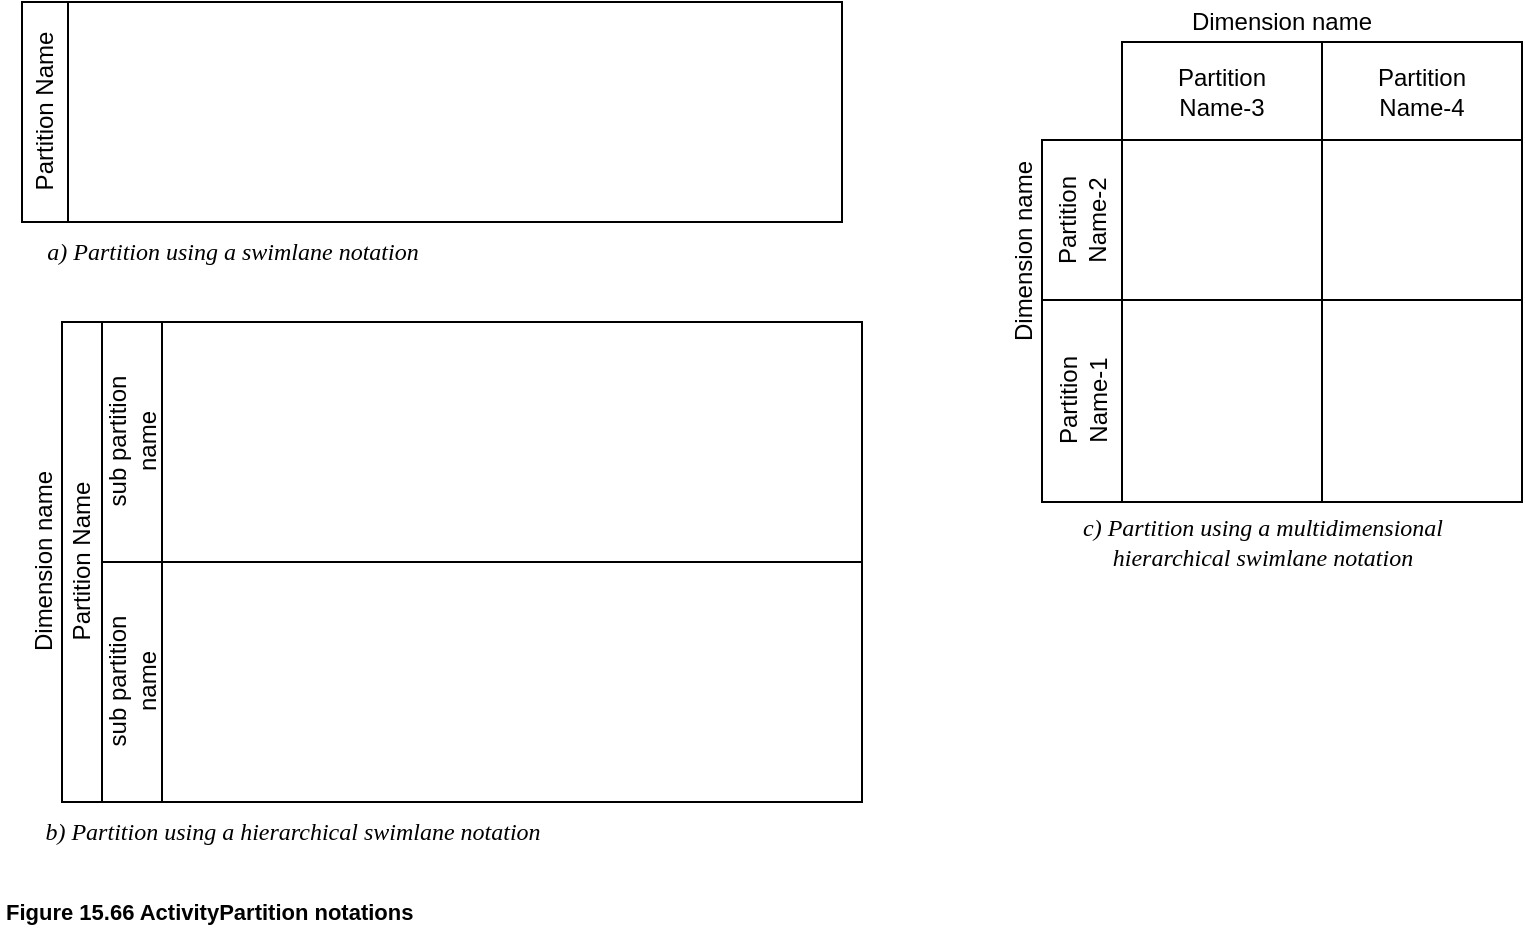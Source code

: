 <mxfile version="21.6.8" type="device" pages="8">
  <diagram name="15.66" id="tRK5qbNT6Z9Z9Skx209G">
    <mxGraphModel dx="880" dy="545" grid="1" gridSize="10" guides="1" tooltips="1" connect="1" arrows="1" fold="1" page="1" pageScale="1" pageWidth="1169" pageHeight="827" math="0" shadow="0">
      <root>
        <mxCell id="0" />
        <mxCell id="1" parent="0" />
        <mxCell id="05Re9EG3piOdm5jtCWXc-1" value="Partition Name" style="swimlane;horizontal=0;whiteSpace=wrap;html=1;swimlaneFillColor=none;gradientColor=none;fillColor=none;fontStyle=0" vertex="1" parent="1">
          <mxGeometry x="10" width="410" height="110" as="geometry">
            <mxRectangle width="40" height="120" as="alternateBounds" />
          </mxGeometry>
        </mxCell>
        <mxCell id="05Re9EG3piOdm5jtCWXc-2" value="&lt;i&gt;a) Partition using a swimlane notation&lt;/i&gt;" style="text;html=1;align=center;verticalAlign=middle;resizable=0;points=[];autosize=1;strokeColor=none;fillColor=none;fontSize=12;fontFamily=Times New Roman;fontColor=default;" vertex="1" parent="1">
          <mxGeometry x="10" y="110" width="210" height="30" as="geometry" />
        </mxCell>
        <mxCell id="05Re9EG3piOdm5jtCWXc-3" value="Partition Name" style="swimlane;childLayout=stackLayout;resizeParent=1;resizeParentMax=0;horizontal=0;startSize=20;horizontalStack=0;html=1;fontStyle=0" vertex="1" parent="1">
          <mxGeometry x="30" y="160" width="400" height="240" as="geometry" />
        </mxCell>
        <mxCell id="05Re9EG3piOdm5jtCWXc-5" value="sub partition&lt;br&gt;name" style="swimlane;startSize=30;horizontal=0;html=1;fontStyle=0" vertex="1" parent="05Re9EG3piOdm5jtCWXc-3">
          <mxGeometry x="20" width="380" height="120" as="geometry" />
        </mxCell>
        <mxCell id="05Re9EG3piOdm5jtCWXc-4" value="sub partition&lt;br&gt;name" style="swimlane;startSize=30;horizontal=0;html=1;fontStyle=0" vertex="1" parent="05Re9EG3piOdm5jtCWXc-3">
          <mxGeometry x="20" y="120" width="380" height="120" as="geometry" />
        </mxCell>
        <mxCell id="05Re9EG3piOdm5jtCWXc-7" value="Dimension name" style="text;html=1;align=center;verticalAlign=bottom;resizable=0;points=[];autosize=1;strokeColor=none;fillColor=none;fontSize=12;rotation=270;" vertex="1" parent="1">
          <mxGeometry x="-40" y="265" width="110" height="30" as="geometry" />
        </mxCell>
        <mxCell id="05Re9EG3piOdm5jtCWXc-8" value="&lt;i&gt;b) Partition using a hierarchical swimlane notation&lt;/i&gt;" style="text;html=1;align=center;verticalAlign=middle;resizable=0;points=[];autosize=1;strokeColor=none;fillColor=none;fontSize=12;fontFamily=Times New Roman;fontColor=default;" vertex="1" parent="1">
          <mxGeometry x="10" y="400" width="270" height="30" as="geometry" />
        </mxCell>
        <mxCell id="05Re9EG3piOdm5jtCWXc-61" value="Dimension name" style="shape=table;html=1;whiteSpace=wrap;startSize=20;container=1;collapsible=0;childLayout=tableLayout;fillColor=none;swimlaneFillColor=none;strokeColor=none;" vertex="1" parent="1">
          <mxGeometry x="520" width="240" height="250" as="geometry" />
        </mxCell>
        <mxCell id="05Re9EG3piOdm5jtCWXc-62" value="" style="shape=partialRectangle;html=1;whiteSpace=wrap;collapsible=0;dropTarget=0;pointerEvents=0;fillColor=none;top=0;left=0;bottom=0;right=0;points=[[0,0.5],[1,0.5]];portConstraint=eastwest;strokeColor=none;" vertex="1" parent="05Re9EG3piOdm5jtCWXc-61">
          <mxGeometry y="20" width="240" height="49" as="geometry" />
        </mxCell>
        <mxCell id="05Re9EG3piOdm5jtCWXc-63" value="" style="shape=partialRectangle;html=1;whiteSpace=wrap;connectable=0;fillColor=none;top=1;left=1;bottom=1;right=1;overflow=hidden;strokeColor=none;" vertex="1" parent="05Re9EG3piOdm5jtCWXc-62">
          <mxGeometry width="40" height="49" as="geometry">
            <mxRectangle width="40" height="49" as="alternateBounds" />
          </mxGeometry>
        </mxCell>
        <mxCell id="05Re9EG3piOdm5jtCWXc-64" value="Partition&lt;br&gt;Name-3" style="shape=partialRectangle;html=1;whiteSpace=wrap;connectable=0;fillColor=none;top=1;left=1;bottom=1;right=1;overflow=hidden;" vertex="1" parent="05Re9EG3piOdm5jtCWXc-62">
          <mxGeometry x="40" width="100" height="49" as="geometry">
            <mxRectangle width="100" height="49" as="alternateBounds" />
          </mxGeometry>
        </mxCell>
        <mxCell id="05Re9EG3piOdm5jtCWXc-65" value="Partition&lt;br&gt;Name-4" style="shape=partialRectangle;html=1;whiteSpace=wrap;connectable=0;fillColor=none;top=1;left=1;bottom=1;right=1;overflow=hidden;" vertex="1" parent="05Re9EG3piOdm5jtCWXc-62">
          <mxGeometry x="140" width="100" height="49" as="geometry">
            <mxRectangle width="100" height="49" as="alternateBounds" />
          </mxGeometry>
        </mxCell>
        <mxCell id="05Re9EG3piOdm5jtCWXc-66" value="" style="shape=partialRectangle;html=1;whiteSpace=wrap;collapsible=0;dropTarget=0;pointerEvents=0;fillColor=none;top=1;left=1;bottom=1;right=1;points=[[0,0.5],[1,0.5]];portConstraint=eastwest;" vertex="1" parent="05Re9EG3piOdm5jtCWXc-61">
          <mxGeometry y="69" width="240" height="80" as="geometry" />
        </mxCell>
        <mxCell id="05Re9EG3piOdm5jtCWXc-67" value="Partition&lt;br&gt;Name-2" style="shape=partialRectangle;html=1;whiteSpace=wrap;connectable=0;fillColor=none;top=1;left=1;bottom=1;right=1;overflow=hidden;horizontal=0;" vertex="1" parent="05Re9EG3piOdm5jtCWXc-66">
          <mxGeometry width="40" height="80" as="geometry">
            <mxRectangle width="40" height="80" as="alternateBounds" />
          </mxGeometry>
        </mxCell>
        <mxCell id="05Re9EG3piOdm5jtCWXc-68" value="" style="shape=partialRectangle;html=1;whiteSpace=wrap;connectable=0;fillColor=none;top=1;left=1;bottom=1;right=1;overflow=hidden;" vertex="1" parent="05Re9EG3piOdm5jtCWXc-66">
          <mxGeometry x="40" width="100" height="80" as="geometry">
            <mxRectangle width="100" height="80" as="alternateBounds" />
          </mxGeometry>
        </mxCell>
        <mxCell id="05Re9EG3piOdm5jtCWXc-69" value="" style="shape=partialRectangle;html=1;whiteSpace=wrap;connectable=0;fillColor=none;top=1;left=1;bottom=1;right=1;overflow=hidden;" vertex="1" parent="05Re9EG3piOdm5jtCWXc-66">
          <mxGeometry x="140" width="100" height="80" as="geometry">
            <mxRectangle width="100" height="80" as="alternateBounds" />
          </mxGeometry>
        </mxCell>
        <mxCell id="05Re9EG3piOdm5jtCWXc-70" value="" style="shape=partialRectangle;html=1;whiteSpace=wrap;collapsible=0;dropTarget=0;pointerEvents=0;fillColor=none;top=1;left=1;bottom=1;right=1;points=[[0,0.5],[1,0.5]];portConstraint=eastwest;" vertex="1" parent="05Re9EG3piOdm5jtCWXc-61">
          <mxGeometry y="149" width="240" height="101" as="geometry" />
        </mxCell>
        <mxCell id="05Re9EG3piOdm5jtCWXc-71" value="Partition&lt;br&gt;Name-1" style="shape=partialRectangle;html=1;whiteSpace=wrap;connectable=0;fillColor=none;top=1;left=1;bottom=1;right=1;overflow=hidden;horizontal=0;" vertex="1" parent="05Re9EG3piOdm5jtCWXc-70">
          <mxGeometry width="40" height="101" as="geometry">
            <mxRectangle width="40" height="101" as="alternateBounds" />
          </mxGeometry>
        </mxCell>
        <mxCell id="05Re9EG3piOdm5jtCWXc-72" value="" style="shape=partialRectangle;html=1;whiteSpace=wrap;connectable=0;fillColor=none;top=1;left=1;bottom=1;right=1;overflow=hidden;" vertex="1" parent="05Re9EG3piOdm5jtCWXc-70">
          <mxGeometry x="40" width="100" height="101" as="geometry">
            <mxRectangle width="100" height="101" as="alternateBounds" />
          </mxGeometry>
        </mxCell>
        <mxCell id="05Re9EG3piOdm5jtCWXc-73" value="" style="shape=partialRectangle;html=1;whiteSpace=wrap;connectable=0;fillColor=none;top=1;left=1;bottom=1;right=1;overflow=hidden;" vertex="1" parent="05Re9EG3piOdm5jtCWXc-70">
          <mxGeometry x="140" width="100" height="101" as="geometry">
            <mxRectangle width="100" height="101" as="alternateBounds" />
          </mxGeometry>
        </mxCell>
        <mxCell id="05Re9EG3piOdm5jtCWXc-75" value="Dimension name" style="text;html=1;align=center;verticalAlign=bottom;resizable=0;points=[];autosize=1;strokeColor=none;fillColor=none;fontSize=12;rotation=270;" vertex="1" parent="1">
          <mxGeometry x="450" y="110" width="110" height="30" as="geometry" />
        </mxCell>
        <mxCell id="05Re9EG3piOdm5jtCWXc-76" value="&lt;i&gt;c) Partition using a multidimensional&lt;br&gt;hierarchical swimlane notation&lt;br&gt;&lt;/i&gt;" style="text;html=1;align=center;verticalAlign=middle;resizable=0;points=[];autosize=1;strokeColor=none;fillColor=none;fontSize=12;fontFamily=Times New Roman;fontColor=default;" vertex="1" parent="1">
          <mxGeometry x="530" y="250" width="200" height="40" as="geometry" />
        </mxCell>
        <mxCell id="05Re9EG3piOdm5jtCWXc-77" value="&lt;b&gt;Figure 15.66 ActivityPartition notations&lt;/b&gt;" style="text;html=1;align=left;verticalAlign=middle;resizable=0;points=[];autosize=1;strokeColor=none;fillColor=none;fontSize=11;fontFamily=Helvetica;fontColor=default;" vertex="1" parent="1">
          <mxGeometry y="440" width="230" height="30" as="geometry" />
        </mxCell>
      </root>
    </mxGraphModel>
  </diagram>
  <diagram id="o89mb640t2fAp0hoKsYe" name="15.67">
    <mxGraphModel dx="880" dy="545" grid="1" gridSize="10" guides="1" tooltips="1" connect="1" arrows="1" fold="1" page="1" pageScale="1" pageWidth="1169" pageHeight="827" math="0" shadow="0">
      <root>
        <mxCell id="0" />
        <mxCell id="1" parent="0" />
        <mxCell id="pUl9LNR2vancLQ_LxKEZ-1" value="(Partition Name)&lt;br&gt;action" style="html=1;align=center;verticalAlign=middle;rounded=1;absoluteArcSize=1;arcSize=10;dashed=0;whiteSpace=wrap;" vertex="1" parent="1">
          <mxGeometry x="65" width="120" height="40" as="geometry" />
        </mxCell>
        <mxCell id="pUl9LNR2vancLQ_LxKEZ-2" value="(Name1, Name2)&lt;br&gt;action" style="html=1;align=center;verticalAlign=middle;rounded=1;absoluteArcSize=1;arcSize=10;dashed=0;whiteSpace=wrap;" vertex="1" parent="1">
          <mxGeometry x="65" y="50" width="120" height="40" as="geometry" />
        </mxCell>
        <mxCell id="pUl9LNR2vancLQ_LxKEZ-3" value="(Name::Subname)&lt;br&gt;action" style="html=1;align=center;verticalAlign=middle;rounded=1;absoluteArcSize=1;arcSize=10;dashed=0;whiteSpace=wrap;" vertex="1" parent="1">
          <mxGeometry x="65" y="100" width="120" height="40" as="geometry" />
        </mxCell>
        <mxCell id="pUl9LNR2vancLQ_LxKEZ-4" value="&lt;i&gt;a) Partition notated on a specific activity node&lt;/i&gt;" style="text;html=1;align=center;verticalAlign=middle;resizable=0;points=[];autosize=1;strokeColor=none;fillColor=none;fontSize=12;fontFamily=Times New Roman;fontColor=default;" vertex="1" parent="1">
          <mxGeometry y="150" width="250" height="30" as="geometry" />
        </mxCell>
        <mxCell id="pUl9LNR2vancLQ_LxKEZ-5" value="&lt;span style=&quot;font-weight: normal;&quot;&gt;Partition Name&lt;/span&gt;" style="swimlane;whiteSpace=wrap;html=1;" vertex="1" parent="1">
          <mxGeometry x="280" y="30" width="100" height="80" as="geometry" />
        </mxCell>
        <mxCell id="pUl9LNR2vancLQ_LxKEZ-6" value="«external»" style="text;html=1;align=center;verticalAlign=middle;resizable=0;points=[];autosize=1;strokeColor=none;fillColor=none;" vertex="1" parent="1">
          <mxGeometry x="290" width="80" height="30" as="geometry" />
        </mxCell>
        <mxCell id="pUl9LNR2vancLQ_LxKEZ-7" value="«external»&lt;br&gt;(Partition Name)&lt;br&gt;action" style="html=1;align=center;verticalAlign=middle;rounded=1;absoluteArcSize=1;arcSize=10;dashed=0;whiteSpace=wrap;" vertex="1" parent="1">
          <mxGeometry x="400" y="40" width="120" height="60" as="geometry" />
        </mxCell>
        <mxCell id="pUl9LNR2vancLQ_LxKEZ-8" value="&lt;i&gt;b) Partition notated to occur outside&lt;br&gt;the primary concern of the model&lt;br&gt;&lt;/i&gt;" style="text;html=1;align=center;verticalAlign=middle;resizable=0;points=[];autosize=1;strokeColor=none;fillColor=none;fontSize=12;fontFamily=Times New Roman;fontColor=default;" vertex="1" parent="1">
          <mxGeometry x="305" y="145" width="200" height="40" as="geometry" />
        </mxCell>
        <mxCell id="pUl9LNR2vancLQ_LxKEZ-9" value="&lt;b&gt;Figure 15.67 ActivityPartition notations&lt;/b&gt;" style="text;html=1;align=left;verticalAlign=middle;resizable=0;points=[];autosize=1;strokeColor=none;fillColor=none;fontSize=11;fontFamily=Helvetica;fontColor=default;" vertex="1" parent="1">
          <mxGeometry y="200" width="230" height="30" as="geometry" />
        </mxCell>
      </root>
    </mxGraphModel>
  </diagram>
  <diagram id="13FYtN_mG-5HBuyCLn6k" name="15.68">
    <mxGraphModel dx="880" dy="545" grid="1" gridSize="10" guides="1" tooltips="1" connect="1" arrows="1" fold="1" page="1" pageScale="1" pageWidth="1169" pageHeight="827" math="0" shadow="0">
      <root>
        <mxCell id="0" />
        <mxCell id="1" parent="0" />
        <mxCell id="7Wqsmk1NcSkkMQqqh_LX-1" value="" style="html=1;align=center;verticalAlign=top;rounded=1;absoluteArcSize=1;arcSize=20;dashed=1;whiteSpace=wrap;fillColor=none;" vertex="1" parent="1">
          <mxGeometry width="140" height="60" as="geometry" />
        </mxCell>
        <mxCell id="7Wqsmk1NcSkkMQqqh_LX-3" value="" style="shape=mxgraph.lean_mapping.electronic_info_flow_edge;html=1;rounded=0;arcSize=20;fillOpacity=100;strokeOpacity=100;" edge="1" parent="1">
          <mxGeometry width="160" relative="1" as="geometry">
            <mxPoint x="120" y="29.5" as="sourcePoint" />
            <mxPoint x="280" y="29.5" as="targetPoint" />
          </mxGeometry>
        </mxCell>
        <mxCell id="7Wqsmk1NcSkkMQqqh_LX-4" value="&lt;b&gt;Figure 15.68 InterruptableActivityRegion&lt;/b&gt;" style="text;html=1;align=left;verticalAlign=middle;resizable=0;points=[];autosize=1;strokeColor=none;fillColor=none;fontSize=11;fontFamily=Helvetica;fontColor=default;" vertex="1" parent="1">
          <mxGeometry y="60" width="240" height="30" as="geometry" />
        </mxCell>
      </root>
    </mxGraphModel>
  </diagram>
  <diagram name="15.69" id="8dUJNguWcuzMqJ6tJfRd">
    <mxGraphModel dx="880" dy="545" grid="1" gridSize="10" guides="1" tooltips="1" connect="1" arrows="1" fold="1" page="1" pageScale="1" pageWidth="1169" pageHeight="827" math="0" shadow="0">
      <root>
        <mxCell id="DUa3dobXWvYO5lzepfsK-0" />
        <mxCell id="DUa3dobXWvYO5lzepfsK-1" parent="DUa3dobXWvYO5lzepfsK-0" />
        <mxCell id="DUa3dobXWvYO5lzepfsK-2" value="" style="html=1;align=center;verticalAlign=top;rounded=1;absoluteArcSize=1;arcSize=20;dashed=1;whiteSpace=wrap;fillColor=none;" vertex="1" parent="DUa3dobXWvYO5lzepfsK-1">
          <mxGeometry width="140" height="60" as="geometry" />
        </mxCell>
        <mxCell id="DUa3dobXWvYO5lzepfsK-4" value="&lt;b&gt;Figure 15.69 InterruptableActivityRegion alternative notation&lt;/b&gt;" style="text;html=1;align=left;verticalAlign=middle;resizable=0;points=[];autosize=1;strokeColor=none;fillColor=none;fontSize=11;fontFamily=Helvetica;fontColor=default;" vertex="1" parent="DUa3dobXWvYO5lzepfsK-1">
          <mxGeometry y="60" width="340" height="30" as="geometry" />
        </mxCell>
        <mxCell id="H0N9ZkCqkLQI2fy3Lb4v-0" value="" style="endArrow=open;html=1;rounded=0;align=center;verticalAlign=top;endFill=0;labelBackgroundColor=none;endSize=12;" edge="1" parent="DUa3dobXWvYO5lzepfsK-1">
          <mxGeometry relative="1" as="geometry">
            <mxPoint x="125" y="30" as="sourcePoint" />
            <mxPoint x="280" y="30" as="targetPoint" />
          </mxGeometry>
        </mxCell>
        <mxCell id="H0N9ZkCqkLQI2fy3Lb4v-1" value="" style="shape=mxgraph.lean_mapping.electronic_info_flow_edge;html=1;rounded=0;" edge="1" parent="DUa3dobXWvYO5lzepfsK-1">
          <mxGeometry relative="1" as="geometry">
            <mxPoint x="185" y="17" as="sourcePoint" />
            <mxPoint x="225" y="37" as="targetPoint" />
          </mxGeometry>
        </mxCell>
      </root>
    </mxGraphModel>
  </diagram>
  <diagram id="AUU7fr7Eae8G9ZBbUKA8" name="15.70">
    <mxGraphModel dx="880" dy="545" grid="1" gridSize="10" guides="1" tooltips="1" connect="1" arrows="1" fold="1" page="1" pageScale="1" pageWidth="1169" pageHeight="827" math="0" shadow="0">
      <root>
        <mxCell id="0" />
        <mxCell id="1" parent="0" />
        <mxCell id="hUd4Ygy3gJ5FfVY44Bzg-1" style="edgeStyle=orthogonalEdgeStyle;shape=connector;rounded=0;orthogonalLoop=1;jettySize=auto;html=1;entryX=0;entryY=0.5;entryDx=0;entryDy=0;labelBackgroundColor=default;strokeColor=default;fontFamily=Helvetica;fontSize=11;fontColor=default;endArrow=openThin;endFill=0;endSize=12;" edge="1" parent="1" source="hUd4Ygy3gJ5FfVY44Bzg-2" target="hUd4Ygy3gJ5FfVY44Bzg-27">
          <mxGeometry relative="1" as="geometry" />
        </mxCell>
        <mxCell id="hUd4Ygy3gJ5FfVY44Bzg-2" value="Receive&lt;br&gt;Order" style="html=1;align=center;verticalAlign=top;rounded=1;absoluteArcSize=1;arcSize=10;dashed=0;whiteSpace=wrap;" vertex="1" parent="1">
          <mxGeometry x="98" y="70" width="70" height="40" as="geometry" />
        </mxCell>
        <mxCell id="hUd4Ygy3gJ5FfVY44Bzg-3" style="rounded=0;orthogonalLoop=1;jettySize=auto;html=1;entryX=0;entryY=0.5;entryDx=0;entryDy=0;endSize=12;endArrow=openThin;endFill=0;" edge="1" parent="1" source="hUd4Ygy3gJ5FfVY44Bzg-4" target="hUd4Ygy3gJ5FfVY44Bzg-2">
          <mxGeometry relative="1" as="geometry" />
        </mxCell>
        <mxCell id="hUd4Ygy3gJ5FfVY44Bzg-4" value="" style="ellipse;fillColor=strokeColor;html=1;" vertex="1" parent="1">
          <mxGeometry x="56" y="82" width="15" height="15" as="geometry" />
        </mxCell>
        <mxCell id="hUd4Ygy3gJ5FfVY44Bzg-5" value="Fill&lt;br&gt;Order" style="html=1;align=center;verticalAlign=top;rounded=1;absoluteArcSize=1;arcSize=10;dashed=0;whiteSpace=wrap;" vertex="1" parent="1">
          <mxGeometry x="278" y="70" width="50" height="40" as="geometry" />
        </mxCell>
        <mxCell id="hUd4Ygy3gJ5FfVY44Bzg-6" style="edgeStyle=orthogonalEdgeStyle;shape=connector;rounded=0;orthogonalLoop=1;jettySize=auto;html=1;exitX=1;exitY=0.25;exitDx=0;exitDy=0;entryX=0.5;entryY=0.375;entryDx=0;entryDy=0;entryPerimeter=0;labelBackgroundColor=default;strokeColor=default;fontFamily=Helvetica;fontSize=11;fontColor=default;endArrow=openThin;endFill=0;endSize=12;" edge="1" parent="1" source="hUd4Ygy3gJ5FfVY44Bzg-7" target="hUd4Ygy3gJ5FfVY44Bzg-22">
          <mxGeometry relative="1" as="geometry" />
        </mxCell>
        <mxCell id="hUd4Ygy3gJ5FfVY44Bzg-7" value="Ship&lt;br&gt;Order" style="html=1;align=center;verticalAlign=top;rounded=1;absoluteArcSize=1;arcSize=10;dashed=0;whiteSpace=wrap;" vertex="1" parent="1">
          <mxGeometry x="457" y="70" width="50" height="40" as="geometry" />
        </mxCell>
        <mxCell id="hUd4Ygy3gJ5FfVY44Bzg-8" style="shape=connector;rounded=0;orthogonalLoop=1;jettySize=auto;html=1;entryX=0.5;entryY=0;entryDx=0;entryDy=0;labelBackgroundColor=default;strokeColor=default;fontFamily=Helvetica;fontSize=11;fontColor=default;endArrow=openThin;endFill=0;endSize=12;exitX=0.25;exitY=1;exitDx=0;exitDy=0;" edge="1" parent="1" source="hUd4Ygy3gJ5FfVY44Bzg-9" target="hUd4Ygy3gJ5FfVY44Bzg-16">
          <mxGeometry relative="1" as="geometry" />
        </mxCell>
        <mxCell id="hUd4Ygy3gJ5FfVY44Bzg-9" value="Close&lt;br&gt;Order" style="html=1;align=center;verticalAlign=top;rounded=1;absoluteArcSize=1;arcSize=10;dashed=0;whiteSpace=wrap;" vertex="1" parent="1">
          <mxGeometry x="678" y="70" width="50" height="40" as="geometry" />
        </mxCell>
        <mxCell id="hUd4Ygy3gJ5FfVY44Bzg-10" style="shape=connector;rounded=0;orthogonalLoop=1;jettySize=auto;html=1;entryX=0;entryY=0.5;entryDx=0;entryDy=0;labelBackgroundColor=default;strokeColor=default;fontFamily=Helvetica;fontSize=11;fontColor=default;endArrow=openThin;endFill=0;endSize=12;exitX=0.5;exitY=1;exitDx=0;exitDy=0;" edge="1" parent="1" source="hUd4Ygy3gJ5FfVY44Bzg-11" target="hUd4Ygy3gJ5FfVY44Bzg-31">
          <mxGeometry relative="1" as="geometry" />
        </mxCell>
        <mxCell id="hUd4Ygy3gJ5FfVY44Bzg-11" value="Send&lt;br&gt;Invoice" style="html=1;align=center;verticalAlign=top;rounded=1;absoluteArcSize=1;arcSize=10;dashed=0;whiteSpace=wrap;" vertex="1" parent="1">
          <mxGeometry x="148" y="190" width="60" height="40" as="geometry" />
        </mxCell>
        <mxCell id="hUd4Ygy3gJ5FfVY44Bzg-12" style="shape=connector;rounded=0;orthogonalLoop=1;jettySize=auto;html=1;entryX=0.5;entryY=1;entryDx=0;entryDy=0;labelBackgroundColor=default;strokeColor=default;fontFamily=Helvetica;fontSize=11;fontColor=default;endArrow=openThin;endFill=0;endSize=12;exitX=1;exitY=0.5;exitDx=0;exitDy=0;" edge="1" parent="1" source="hUd4Ygy3gJ5FfVY44Bzg-13" target="hUd4Ygy3gJ5FfVY44Bzg-15">
          <mxGeometry relative="1" as="geometry" />
        </mxCell>
        <mxCell id="hUd4Ygy3gJ5FfVY44Bzg-13" value="Make&lt;br&gt;Payment" style="html=1;align=center;verticalAlign=top;rounded=1;absoluteArcSize=1;arcSize=10;dashed=0;whiteSpace=wrap;" vertex="1" parent="1">
          <mxGeometry x="318" y="270" width="70" height="40" as="geometry" />
        </mxCell>
        <mxCell id="hUd4Ygy3gJ5FfVY44Bzg-14" style="edgeStyle=orthogonalEdgeStyle;shape=connector;rounded=0;orthogonalLoop=1;jettySize=auto;html=1;entryX=0;entryY=0.763;entryDx=0;entryDy=0;entryPerimeter=0;labelBackgroundColor=default;strokeColor=default;fontFamily=Helvetica;fontSize=11;fontColor=default;endArrow=openThin;endFill=0;endSize=12;" edge="1" parent="1">
          <mxGeometry relative="1" as="geometry">
            <Array as="points">
              <mxPoint x="548" y="209" />
              <mxPoint x="548" y="110" />
            </Array>
            <mxPoint x="508" y="209" as="sourcePoint" />
            <mxPoint x="568" y="110.04" as="targetPoint" />
          </mxGeometry>
        </mxCell>
        <mxCell id="hUd4Ygy3gJ5FfVY44Bzg-15" value="Accept&lt;br&gt;Payment" style="html=1;align=center;verticalAlign=top;rounded=1;absoluteArcSize=1;arcSize=10;dashed=0;whiteSpace=wrap;" vertex="1" parent="1">
          <mxGeometry x="438" y="190" width="70" height="40" as="geometry" />
        </mxCell>
        <mxCell id="hUd4Ygy3gJ5FfVY44Bzg-16" value="" style="ellipse;html=1;shape=endState;fillColor=strokeColor;fontFamily=Helvetica;fontSize=11;fontColor=default;" vertex="1" parent="1">
          <mxGeometry x="712" y="123" width="20" height="20" as="geometry" />
        </mxCell>
        <mxCell id="hUd4Ygy3gJ5FfVY44Bzg-17" style="edgeStyle=orthogonalEdgeStyle;shape=connector;rounded=0;orthogonalLoop=1;jettySize=auto;html=1;labelBackgroundColor=default;strokeColor=default;fontFamily=Helvetica;fontSize=11;fontColor=default;endArrow=openThin;endFill=0;endSize=12;exitX=1;exitY=0.5;exitDx=0;exitDy=0;" edge="1" parent="1" source="hUd4Ygy3gJ5FfVY44Bzg-5" target="hUd4Ygy3gJ5FfVY44Bzg-20">
          <mxGeometry relative="1" as="geometry" />
        </mxCell>
        <mxCell id="hUd4Ygy3gJ5FfVY44Bzg-18" style="edgeStyle=orthogonalEdgeStyle;shape=connector;rounded=0;orthogonalLoop=1;jettySize=auto;html=1;entryX=0;entryY=0.25;entryDx=0;entryDy=0;labelBackgroundColor=default;strokeColor=default;fontFamily=Helvetica;fontSize=11;fontColor=default;endArrow=openThin;endFill=0;endSize=12;" edge="1" parent="1" target="hUd4Ygy3gJ5FfVY44Bzg-7">
          <mxGeometry relative="1" as="geometry">
            <mxPoint x="403" y="80" as="sourcePoint" />
            <mxPoint x="478" y="80" as="targetPoint" />
          </mxGeometry>
        </mxCell>
        <mxCell id="hUd4Ygy3gJ5FfVY44Bzg-19" style="edgeStyle=orthogonalEdgeStyle;shape=connector;rounded=0;orthogonalLoop=1;jettySize=auto;html=1;entryX=0;entryY=0.5;entryDx=0;entryDy=0;labelBackgroundColor=default;strokeColor=default;fontFamily=Helvetica;fontSize=11;fontColor=default;endArrow=openThin;endFill=0;endSize=12;" edge="1" parent="1" source="hUd4Ygy3gJ5FfVY44Bzg-20" target="hUd4Ygy3gJ5FfVY44Bzg-11">
          <mxGeometry relative="1" as="geometry">
            <Array as="points">
              <mxPoint x="418" y="110" />
              <mxPoint x="418" y="160" />
              <mxPoint x="118" y="160" />
              <mxPoint x="118" y="210" />
            </Array>
          </mxGeometry>
        </mxCell>
        <mxCell id="hUd4Ygy3gJ5FfVY44Bzg-20" value="" style="html=1;points=[];perimeter=orthogonalPerimeter;fillColor=strokeColor;fontFamily=Helvetica;fontSize=11;fontColor=default;" vertex="1" parent="1">
          <mxGeometry x="398" y="65" width="5" height="50" as="geometry" />
        </mxCell>
        <mxCell id="hUd4Ygy3gJ5FfVY44Bzg-21" style="edgeStyle=orthogonalEdgeStyle;shape=connector;rounded=0;orthogonalLoop=1;jettySize=auto;html=1;entryX=0;entryY=0.5;entryDx=0;entryDy=0;labelBackgroundColor=default;strokeColor=default;fontFamily=Helvetica;fontSize=11;fontColor=default;endArrow=openThin;endFill=0;endSize=12;" edge="1" parent="1" source="hUd4Ygy3gJ5FfVY44Bzg-22" target="hUd4Ygy3gJ5FfVY44Bzg-29">
          <mxGeometry relative="1" as="geometry" />
        </mxCell>
        <mxCell id="hUd4Ygy3gJ5FfVY44Bzg-22" value="" style="html=1;points=[];perimeter=orthogonalPerimeter;fillColor=strokeColor;fontFamily=Helvetica;fontSize=11;fontColor=default;" vertex="1" parent="1">
          <mxGeometry x="568" y="50" width="5" height="80" as="geometry" />
        </mxCell>
        <mxCell id="hUd4Ygy3gJ5FfVY44Bzg-23" style="edgeStyle=orthogonalEdgeStyle;shape=connector;rounded=0;orthogonalLoop=1;jettySize=auto;html=1;entryX=0;entryY=0.5;entryDx=0;entryDy=0;labelBackgroundColor=default;strokeColor=default;fontFamily=Helvetica;fontSize=11;fontColor=default;endArrow=openThin;endFill=0;endSize=12;" edge="1" parent="1" source="hUd4Ygy3gJ5FfVY44Bzg-27" target="hUd4Ygy3gJ5FfVY44Bzg-5">
          <mxGeometry relative="1" as="geometry" />
        </mxCell>
        <mxCell id="hUd4Ygy3gJ5FfVY44Bzg-24" value="[order&lt;br&gt;&lt;div style=&quot;&quot;&gt;accepted]&lt;/div&gt;" style="edgeLabel;html=1;align=left;verticalAlign=middle;resizable=0;points=[];fontSize=11;fontFamily=Helvetica;fontColor=default;labelBackgroundColor=none;" vertex="1" connectable="0" parent="hUd4Ygy3gJ5FfVY44Bzg-23">
          <mxGeometry x="-0.333" y="-3" relative="1" as="geometry">
            <mxPoint x="-20" y="20" as="offset" />
          </mxGeometry>
        </mxCell>
        <mxCell id="hUd4Ygy3gJ5FfVY44Bzg-25" style="edgeStyle=orthogonalEdgeStyle;shape=connector;rounded=0;orthogonalLoop=1;jettySize=auto;html=1;entryX=0.5;entryY=0;entryDx=0;entryDy=0;labelBackgroundColor=default;strokeColor=default;fontFamily=Helvetica;fontSize=11;fontColor=default;endArrow=openThin;endFill=0;endSize=12;" edge="1" parent="1" source="hUd4Ygy3gJ5FfVY44Bzg-27" target="hUd4Ygy3gJ5FfVY44Bzg-29">
          <mxGeometry relative="1" as="geometry">
            <Array as="points">
              <mxPoint x="208" y="30" />
              <mxPoint x="628" y="30" />
            </Array>
          </mxGeometry>
        </mxCell>
        <mxCell id="hUd4Ygy3gJ5FfVY44Bzg-27" value="" style="rhombus;fontFamily=Helvetica;fontSize=11;fontColor=default;" vertex="1" parent="1">
          <mxGeometry x="198" y="75" width="20" height="30" as="geometry" />
        </mxCell>
        <mxCell id="hUd4Ygy3gJ5FfVY44Bzg-28" style="edgeStyle=orthogonalEdgeStyle;shape=connector;rounded=0;orthogonalLoop=1;jettySize=auto;html=1;exitX=1;exitY=0.5;exitDx=0;exitDy=0;labelBackgroundColor=default;strokeColor=default;fontFamily=Helvetica;fontSize=11;fontColor=default;endArrow=openThin;endFill=0;endSize=12;" edge="1" parent="1" source="hUd4Ygy3gJ5FfVY44Bzg-29" target="hUd4Ygy3gJ5FfVY44Bzg-9">
          <mxGeometry relative="1" as="geometry" />
        </mxCell>
        <mxCell id="hUd4Ygy3gJ5FfVY44Bzg-29" value="" style="rhombus;fontFamily=Helvetica;fontSize=11;fontColor=default;" vertex="1" parent="1">
          <mxGeometry x="618" y="75" width="20" height="30" as="geometry" />
        </mxCell>
        <mxCell id="hUd4Ygy3gJ5FfVY44Bzg-30" style="shape=connector;rounded=0;orthogonalLoop=1;jettySize=auto;html=1;entryX=0;entryY=0.5;entryDx=0;entryDy=0;labelBackgroundColor=default;strokeColor=default;fontFamily=Helvetica;fontSize=11;fontColor=default;endArrow=openThin;endFill=0;endSize=12;exitX=0.5;exitY=1;exitDx=0;exitDy=0;" edge="1" parent="1" source="hUd4Ygy3gJ5FfVY44Bzg-31" target="hUd4Ygy3gJ5FfVY44Bzg-13">
          <mxGeometry relative="1" as="geometry" />
        </mxCell>
        <mxCell id="hUd4Ygy3gJ5FfVY44Bzg-33" value="performingDept" style="swimlane;html=1;childLayout=stackLayout;resizeParent=1;resizeParentMax=0;horizontal=0;startSize=20;horizontalStack=0;whiteSpace=wrap;fontStyle=0" vertex="1" parent="1">
          <mxGeometry x="10" y="10" width="740" height="240" as="geometry">
            <mxRectangle x="-8" y="20" width="40" height="110" as="alternateBounds" />
          </mxGeometry>
        </mxCell>
        <mxCell id="hUd4Ygy3gJ5FfVY44Bzg-35" value="Acctg Department" style="swimlane;html=1;startSize=20;horizontal=0;fontStyle=0" vertex="1" parent="hUd4Ygy3gJ5FfVY44Bzg-33">
          <mxGeometry x="20" width="720" height="140" as="geometry">
            <mxRectangle x="20" width="778" height="30" as="alternateBounds" />
          </mxGeometry>
        </mxCell>
        <mxCell id="hUd4Ygy3gJ5FfVY44Bzg-34" value="Order Department" style="swimlane;html=1;startSize=20;horizontal=0;fontStyle=0" vertex="1" parent="hUd4Ygy3gJ5FfVY44Bzg-33">
          <mxGeometry x="20" y="140" width="720" height="100" as="geometry" />
        </mxCell>
        <mxCell id="hUd4Ygy3gJ5FfVY44Bzg-40" value="«external»" style="swimlane;html=1;childLayout=stackLayout;resizeParent=1;resizeParentMax=0;horizontal=0;startSize=20;horizontalStack=0;whiteSpace=wrap;fontStyle=0" vertex="1" parent="1">
          <mxGeometry x="10" y="250" width="740" height="80" as="geometry" />
        </mxCell>
        <mxCell id="hUd4Ygy3gJ5FfVY44Bzg-41" value="Customer" style="swimlane;html=1;startSize=20;horizontal=0;fontStyle=0" vertex="1" parent="hUd4Ygy3gJ5FfVY44Bzg-40">
          <mxGeometry x="20" width="720" height="80" as="geometry" />
        </mxCell>
        <mxCell id="hUd4Ygy3gJ5FfVY44Bzg-31" value="Invoice" style="whiteSpace=wrap;html=1;fontFamily=Helvetica;fontSize=11;fontColor=default;fillColor=default;" vertex="1" parent="1">
          <mxGeometry x="229" y="234" width="60" height="30" as="geometry" />
        </mxCell>
        <mxCell id="hUd4Ygy3gJ5FfVY44Bzg-44" value="&lt;b&gt;Figure 15.70 ActivityPartitions using swimlane notation&lt;/b&gt;" style="text;html=1;align=left;verticalAlign=middle;resizable=0;points=[];autosize=1;strokeColor=none;fillColor=none;fontSize=11;fontFamily=Helvetica;fontColor=default;" vertex="1" parent="1">
          <mxGeometry x="10" y="330" width="310" height="30" as="geometry" />
        </mxCell>
      </root>
    </mxGraphModel>
  </diagram>
  <diagram name="15.71" id="e_cNmfLGgHx5ITFm6Vg9">
    <mxGraphModel dx="880" dy="545" grid="1" gridSize="10" guides="1" tooltips="1" connect="1" arrows="1" fold="1" page="1" pageScale="1" pageWidth="1169" pageHeight="827" math="0" shadow="0">
      <root>
        <mxCell id="JImOsUwbTS6VwjbgirGN-0" />
        <mxCell id="JImOsUwbTS6VwjbgirGN-1" parent="JImOsUwbTS6VwjbgirGN-0" />
        <mxCell id="JImOsUwbTS6VwjbgirGN-2" style="edgeStyle=orthogonalEdgeStyle;shape=connector;rounded=0;orthogonalLoop=1;jettySize=auto;html=1;entryX=0;entryY=0.5;entryDx=0;entryDy=0;labelBackgroundColor=default;strokeColor=default;fontFamily=Helvetica;fontSize=11;fontColor=default;endArrow=openThin;endFill=0;endSize=12;" edge="1" parent="JImOsUwbTS6VwjbgirGN-1" source="JImOsUwbTS6VwjbgirGN-3" target="JImOsUwbTS6VwjbgirGN-27">
          <mxGeometry relative="1" as="geometry" />
        </mxCell>
        <mxCell id="JImOsUwbTS6VwjbgirGN-3" value="(Order&lt;br&gt;&amp;nbsp;Department)&lt;br&gt;Receive&lt;br&gt;Order" style="html=1;align=center;verticalAlign=top;rounded=1;absoluteArcSize=1;arcSize=10;dashed=0;whiteSpace=wrap;" vertex="1" parent="JImOsUwbTS6VwjbgirGN-1">
          <mxGeometry x="38" y="45" width="90" height="70" as="geometry" />
        </mxCell>
        <mxCell id="JImOsUwbTS6VwjbgirGN-4" style="rounded=0;orthogonalLoop=1;jettySize=auto;html=1;entryX=0;entryY=0.5;entryDx=0;entryDy=0;endSize=12;endArrow=openThin;endFill=0;" edge="1" parent="JImOsUwbTS6VwjbgirGN-1" source="JImOsUwbTS6VwjbgirGN-5" target="JImOsUwbTS6VwjbgirGN-3">
          <mxGeometry relative="1" as="geometry" />
        </mxCell>
        <mxCell id="JImOsUwbTS6VwjbgirGN-5" value="" style="ellipse;fillColor=strokeColor;html=1;" vertex="1" parent="JImOsUwbTS6VwjbgirGN-1">
          <mxGeometry x="6" y="72" width="15" height="15" as="geometry" />
        </mxCell>
        <mxCell id="JImOsUwbTS6VwjbgirGN-6" value="(Order&lt;br&gt;Department)&lt;br&gt;Fill Order" style="html=1;align=center;verticalAlign=top;rounded=1;absoluteArcSize=1;arcSize=10;dashed=0;whiteSpace=wrap;" vertex="1" parent="JImOsUwbTS6VwjbgirGN-1">
          <mxGeometry x="218" y="50" width="90" height="60" as="geometry" />
        </mxCell>
        <mxCell id="JImOsUwbTS6VwjbgirGN-7" style="shape=connector;rounded=0;orthogonalLoop=1;jettySize=auto;html=1;exitX=1;exitY=0.25;exitDx=0;exitDy=0;entryX=0.4;entryY=0.325;entryDx=0;entryDy=0;entryPerimeter=0;labelBackgroundColor=default;strokeColor=default;fontFamily=Helvetica;fontSize=11;fontColor=default;endArrow=openThin;endFill=0;endSize=12;" edge="1" parent="JImOsUwbTS6VwjbgirGN-1" source="JImOsUwbTS6VwjbgirGN-8" target="JImOsUwbTS6VwjbgirGN-23">
          <mxGeometry relative="1" as="geometry" />
        </mxCell>
        <mxCell id="JImOsUwbTS6VwjbgirGN-8" value="(Order&lt;br&gt;Department)&lt;br&gt;Ship Order" style="html=1;align=center;verticalAlign=top;rounded=1;absoluteArcSize=1;arcSize=10;dashed=0;whiteSpace=wrap;" vertex="1" parent="JImOsUwbTS6VwjbgirGN-1">
          <mxGeometry x="387" y="50" width="90" height="60" as="geometry" />
        </mxCell>
        <mxCell id="JImOsUwbTS6VwjbgirGN-9" style="shape=connector;rounded=0;orthogonalLoop=1;jettySize=auto;html=1;entryX=0.5;entryY=0;entryDx=0;entryDy=0;labelBackgroundColor=default;strokeColor=default;fontFamily=Helvetica;fontSize=11;fontColor=default;endArrow=openThin;endFill=0;endSize=12;exitX=0.5;exitY=1;exitDx=0;exitDy=0;" edge="1" parent="JImOsUwbTS6VwjbgirGN-1" source="JImOsUwbTS6VwjbgirGN-10" target="JImOsUwbTS6VwjbgirGN-17">
          <mxGeometry relative="1" as="geometry" />
        </mxCell>
        <mxCell id="JImOsUwbTS6VwjbgirGN-10" value="(Order&lt;br&gt;Department)&lt;br&gt;Close Order" style="html=1;align=center;verticalAlign=top;rounded=1;absoluteArcSize=1;arcSize=10;dashed=0;whiteSpace=wrap;" vertex="1" parent="JImOsUwbTS6VwjbgirGN-1">
          <mxGeometry x="620" y="60" width="90" height="60" as="geometry" />
        </mxCell>
        <mxCell id="JImOsUwbTS6VwjbgirGN-11" style="shape=connector;rounded=0;orthogonalLoop=1;jettySize=auto;html=1;entryX=0;entryY=0.5;entryDx=0;entryDy=0;labelBackgroundColor=default;strokeColor=default;fontFamily=Helvetica;fontSize=11;fontColor=default;endArrow=openThin;endFill=0;endSize=12;exitX=0.5;exitY=1;exitDx=0;exitDy=0;" edge="1" parent="JImOsUwbTS6VwjbgirGN-1" source="JImOsUwbTS6VwjbgirGN-12" target="JImOsUwbTS6VwjbgirGN-36">
          <mxGeometry relative="1" as="geometry" />
        </mxCell>
        <mxCell id="JImOsUwbTS6VwjbgirGN-12" value="(Accounting&lt;br&gt;Department)&lt;br&gt;Send Invoice" style="html=1;align=center;verticalAlign=top;rounded=1;absoluteArcSize=1;arcSize=10;dashed=0;whiteSpace=wrap;" vertex="1" parent="JImOsUwbTS6VwjbgirGN-1">
          <mxGeometry x="83" y="180" width="90" height="60" as="geometry" />
        </mxCell>
        <mxCell id="JImOsUwbTS6VwjbgirGN-13" style="shape=connector;rounded=0;orthogonalLoop=1;jettySize=auto;html=1;entryX=0;entryY=0.5;entryDx=0;entryDy=0;labelBackgroundColor=default;strokeColor=default;fontFamily=Helvetica;fontSize=11;fontColor=default;endArrow=openThin;endFill=0;endSize=12;exitX=1;exitY=0.5;exitDx=0;exitDy=0;" edge="1" parent="JImOsUwbTS6VwjbgirGN-1" source="JImOsUwbTS6VwjbgirGN-14" target="JImOsUwbTS6VwjbgirGN-16">
          <mxGeometry relative="1" as="geometry" />
        </mxCell>
        <mxCell id="JImOsUwbTS6VwjbgirGN-14" value="«external»&lt;br&gt;(Customer)&lt;br&gt;Make&lt;br&gt;Payment" style="html=1;align=center;verticalAlign=top;rounded=1;absoluteArcSize=1;arcSize=10;dashed=0;whiteSpace=wrap;" vertex="1" parent="JImOsUwbTS6VwjbgirGN-1">
          <mxGeometry x="210" y="170" width="80" height="70" as="geometry" />
        </mxCell>
        <mxCell id="JImOsUwbTS6VwjbgirGN-15" style="edgeStyle=orthogonalEdgeStyle;shape=connector;rounded=0;orthogonalLoop=1;jettySize=auto;html=1;entryX=0;entryY=0.763;entryDx=0;entryDy=0;entryPerimeter=0;labelBackgroundColor=default;strokeColor=default;fontFamily=Helvetica;fontSize=11;fontColor=default;endArrow=openThin;endFill=0;endSize=12;exitX=1;exitY=0.5;exitDx=0;exitDy=0;" edge="1" parent="JImOsUwbTS6VwjbgirGN-1" source="JImOsUwbTS6VwjbgirGN-16">
          <mxGeometry relative="1" as="geometry">
            <Array as="points">
              <mxPoint x="498" y="205" />
              <mxPoint x="498" y="100" />
            </Array>
            <mxPoint x="458" y="199" as="sourcePoint" />
            <mxPoint x="518" y="100.04" as="targetPoint" />
          </mxGeometry>
        </mxCell>
        <mxCell id="JImOsUwbTS6VwjbgirGN-16" value="(Accounting&lt;br&gt;Department)&lt;br&gt;Accept&lt;br&gt;Payment" style="html=1;align=center;verticalAlign=top;rounded=1;absoluteArcSize=1;arcSize=10;dashed=0;whiteSpace=wrap;" vertex="1" parent="JImOsUwbTS6VwjbgirGN-1">
          <mxGeometry x="360" y="170" width="90" height="70" as="geometry" />
        </mxCell>
        <mxCell id="JImOsUwbTS6VwjbgirGN-17" value="" style="ellipse;html=1;shape=endState;fillColor=strokeColor;fontFamily=Helvetica;fontSize=11;fontColor=default;" vertex="1" parent="JImOsUwbTS6VwjbgirGN-1">
          <mxGeometry x="655" y="150" width="20" height="20" as="geometry" />
        </mxCell>
        <mxCell id="JImOsUwbTS6VwjbgirGN-18" style="edgeStyle=orthogonalEdgeStyle;shape=connector;rounded=0;orthogonalLoop=1;jettySize=auto;html=1;labelBackgroundColor=default;strokeColor=default;fontFamily=Helvetica;fontSize=11;fontColor=default;endArrow=openThin;endFill=0;endSize=12;exitX=1;exitY=0.5;exitDx=0;exitDy=0;" edge="1" parent="JImOsUwbTS6VwjbgirGN-1" source="JImOsUwbTS6VwjbgirGN-6" target="JImOsUwbTS6VwjbgirGN-21">
          <mxGeometry relative="1" as="geometry" />
        </mxCell>
        <mxCell id="JImOsUwbTS6VwjbgirGN-19" style="shape=connector;rounded=0;orthogonalLoop=1;jettySize=auto;html=1;entryX=0;entryY=0.25;entryDx=0;entryDy=0;labelBackgroundColor=default;strokeColor=default;fontFamily=Helvetica;fontSize=11;fontColor=default;endArrow=openThin;endFill=0;endSize=12;exitX=1;exitY=0.2;exitDx=0;exitDy=0;exitPerimeter=0;" edge="1" parent="JImOsUwbTS6VwjbgirGN-1" target="JImOsUwbTS6VwjbgirGN-8" source="JImOsUwbTS6VwjbgirGN-21">
          <mxGeometry relative="1" as="geometry">
            <mxPoint x="353" y="70" as="sourcePoint" />
            <mxPoint x="428" y="70" as="targetPoint" />
          </mxGeometry>
        </mxCell>
        <mxCell id="JImOsUwbTS6VwjbgirGN-20" style="edgeStyle=orthogonalEdgeStyle;shape=connector;rounded=0;orthogonalLoop=1;jettySize=auto;html=1;entryX=0;entryY=0.5;entryDx=0;entryDy=0;labelBackgroundColor=default;strokeColor=default;fontFamily=Helvetica;fontSize=11;fontColor=default;endArrow=openThin;endFill=0;endSize=12;" edge="1" parent="JImOsUwbTS6VwjbgirGN-1" source="JImOsUwbTS6VwjbgirGN-21" target="JImOsUwbTS6VwjbgirGN-12">
          <mxGeometry relative="1" as="geometry">
            <Array as="points">
              <mxPoint x="368" y="100" />
              <mxPoint x="368" y="150" />
              <mxPoint x="50" y="150" />
              <mxPoint x="50" y="210" />
            </Array>
          </mxGeometry>
        </mxCell>
        <mxCell id="JImOsUwbTS6VwjbgirGN-21" value="" style="html=1;points=[];perimeter=orthogonalPerimeter;fillColor=strokeColor;fontFamily=Helvetica;fontSize=11;fontColor=default;" vertex="1" parent="JImOsUwbTS6VwjbgirGN-1">
          <mxGeometry x="348" y="55" width="5" height="50" as="geometry" />
        </mxCell>
        <mxCell id="JImOsUwbTS6VwjbgirGN-22" style="edgeStyle=orthogonalEdgeStyle;shape=connector;rounded=0;orthogonalLoop=1;jettySize=auto;html=1;entryX=0;entryY=0.5;entryDx=0;entryDy=0;labelBackgroundColor=default;strokeColor=default;fontFamily=Helvetica;fontSize=11;fontColor=default;endArrow=openThin;endFill=0;endSize=12;" edge="1" parent="JImOsUwbTS6VwjbgirGN-1" source="JImOsUwbTS6VwjbgirGN-23" target="JImOsUwbTS6VwjbgirGN-29">
          <mxGeometry relative="1" as="geometry" />
        </mxCell>
        <mxCell id="JImOsUwbTS6VwjbgirGN-23" value="" style="html=1;points=[];perimeter=orthogonalPerimeter;fillColor=strokeColor;fontFamily=Helvetica;fontSize=11;fontColor=default;" vertex="1" parent="JImOsUwbTS6VwjbgirGN-1">
          <mxGeometry x="518" y="60" width="5" height="60" as="geometry" />
        </mxCell>
        <mxCell id="JImOsUwbTS6VwjbgirGN-24" style="edgeStyle=orthogonalEdgeStyle;shape=connector;rounded=0;orthogonalLoop=1;jettySize=auto;html=1;entryX=0;entryY=0.5;entryDx=0;entryDy=0;labelBackgroundColor=default;strokeColor=default;fontFamily=Helvetica;fontSize=11;fontColor=default;endArrow=openThin;endFill=0;endSize=12;" edge="1" parent="JImOsUwbTS6VwjbgirGN-1" source="JImOsUwbTS6VwjbgirGN-27" target="JImOsUwbTS6VwjbgirGN-6">
          <mxGeometry relative="1" as="geometry" />
        </mxCell>
        <mxCell id="JImOsUwbTS6VwjbgirGN-25" value="[order&lt;br&gt;&lt;div style=&quot;&quot;&gt;accepted]&lt;/div&gt;" style="edgeLabel;html=1;align=left;verticalAlign=middle;resizable=0;points=[];fontSize=11;fontFamily=Helvetica;fontColor=default;labelBackgroundColor=none;" vertex="1" connectable="0" parent="JImOsUwbTS6VwjbgirGN-24">
          <mxGeometry x="-0.333" y="-3" relative="1" as="geometry">
            <mxPoint x="-20" y="20" as="offset" />
          </mxGeometry>
        </mxCell>
        <mxCell id="JImOsUwbTS6VwjbgirGN-26" style="edgeStyle=orthogonalEdgeStyle;shape=connector;rounded=0;orthogonalLoop=1;jettySize=auto;html=1;entryX=0.5;entryY=0;entryDx=0;entryDy=0;labelBackgroundColor=default;strokeColor=default;fontFamily=Helvetica;fontSize=11;fontColor=default;endArrow=openThin;endFill=0;endSize=12;" edge="1" parent="JImOsUwbTS6VwjbgirGN-1" source="JImOsUwbTS6VwjbgirGN-27" target="JImOsUwbTS6VwjbgirGN-29">
          <mxGeometry relative="1" as="geometry">
            <Array as="points">
              <mxPoint x="158" y="20" />
              <mxPoint x="578" y="20" />
            </Array>
          </mxGeometry>
        </mxCell>
        <mxCell id="JImOsUwbTS6VwjbgirGN-27" value="" style="rhombus;fontFamily=Helvetica;fontSize=11;fontColor=default;" vertex="1" parent="JImOsUwbTS6VwjbgirGN-1">
          <mxGeometry x="148" y="65" width="20" height="30" as="geometry" />
        </mxCell>
        <mxCell id="JImOsUwbTS6VwjbgirGN-28" style="edgeStyle=orthogonalEdgeStyle;shape=connector;rounded=0;orthogonalLoop=1;jettySize=auto;html=1;exitX=1;exitY=0.5;exitDx=0;exitDy=0;labelBackgroundColor=default;strokeColor=default;fontFamily=Helvetica;fontSize=11;fontColor=default;endArrow=openThin;endFill=0;endSize=12;" edge="1" parent="JImOsUwbTS6VwjbgirGN-1" source="JImOsUwbTS6VwjbgirGN-29" target="JImOsUwbTS6VwjbgirGN-10">
          <mxGeometry relative="1" as="geometry" />
        </mxCell>
        <mxCell id="JImOsUwbTS6VwjbgirGN-29" value="" style="rhombus;fontFamily=Helvetica;fontSize=11;fontColor=default;" vertex="1" parent="JImOsUwbTS6VwjbgirGN-1">
          <mxGeometry x="568" y="75" width="20" height="30" as="geometry" />
        </mxCell>
        <mxCell id="JImOsUwbTS6VwjbgirGN-30" style="shape=connector;rounded=0;orthogonalLoop=1;jettySize=auto;html=1;entryX=0.5;entryY=1;entryDx=0;entryDy=0;labelBackgroundColor=default;strokeColor=default;fontFamily=Helvetica;fontSize=11;fontColor=default;endArrow=openThin;endFill=0;endSize=12;exitX=1;exitY=0.5;exitDx=0;exitDy=0;" edge="1" parent="JImOsUwbTS6VwjbgirGN-1" source="JImOsUwbTS6VwjbgirGN-36" target="JImOsUwbTS6VwjbgirGN-14">
          <mxGeometry relative="1" as="geometry" />
        </mxCell>
        <mxCell id="JImOsUwbTS6VwjbgirGN-36" value="Invoice" style="whiteSpace=wrap;html=1;fontFamily=Helvetica;fontSize=11;fontColor=default;fillColor=default;" vertex="1" parent="JImOsUwbTS6VwjbgirGN-1">
          <mxGeometry x="150" y="265" width="60" height="30" as="geometry" />
        </mxCell>
        <mxCell id="JImOsUwbTS6VwjbgirGN-37" value="&lt;b&gt;Figure 15.71 ActivityPartitions using annotation&lt;/b&gt;" style="text;html=1;align=left;verticalAlign=middle;resizable=0;points=[];autosize=1;strokeColor=none;fillColor=none;fontSize=11;fontFamily=Helvetica;fontColor=default;" vertex="1" parent="JImOsUwbTS6VwjbgirGN-1">
          <mxGeometry y="295" width="270" height="30" as="geometry" />
        </mxCell>
      </root>
    </mxGraphModel>
  </diagram>
  <diagram name="15.72" id="KM6afho4AWbt-7rN2OIh">
    <mxGraphModel dx="880" dy="545" grid="1" gridSize="10" guides="1" tooltips="1" connect="1" arrows="1" fold="1" page="1" pageScale="1" pageWidth="1169" pageHeight="827" math="0" shadow="0">
      <root>
        <mxCell id="6y-5-J0FyS7-VIhUKz0Z-0" />
        <mxCell id="6y-5-J0FyS7-VIhUKz0Z-1" parent="6y-5-J0FyS7-VIhUKz0Z-0" />
        <mxCell id="6y-5-J0FyS7-VIhUKz0Z-2" style="edgeStyle=orthogonalEdgeStyle;shape=connector;rounded=0;orthogonalLoop=1;jettySize=auto;html=1;entryX=0;entryY=0.5;entryDx=0;entryDy=0;labelBackgroundColor=default;strokeColor=default;fontFamily=Helvetica;fontSize=11;fontColor=default;endArrow=openThin;endFill=0;endSize=12;" edge="1" parent="6y-5-J0FyS7-VIhUKz0Z-1" source="6y-5-J0FyS7-VIhUKz0Z-3" target="6y-5-J0FyS7-VIhUKz0Z-27">
          <mxGeometry relative="1" as="geometry" />
        </mxCell>
        <mxCell id="6y-5-J0FyS7-VIhUKz0Z-3" value="Receive&lt;br&gt;Order" style="html=1;align=center;verticalAlign=top;rounded=1;absoluteArcSize=1;arcSize=10;dashed=0;whiteSpace=wrap;" vertex="1" parent="6y-5-J0FyS7-VIhUKz0Z-1">
          <mxGeometry x="88" y="110" width="70" height="40" as="geometry" />
        </mxCell>
        <mxCell id="6y-5-J0FyS7-VIhUKz0Z-4" style="rounded=0;orthogonalLoop=1;jettySize=auto;html=1;entryX=0;entryY=0.5;entryDx=0;entryDy=0;endSize=12;endArrow=openThin;endFill=0;" edge="1" parent="6y-5-J0FyS7-VIhUKz0Z-1" source="6y-5-J0FyS7-VIhUKz0Z-5" target="6y-5-J0FyS7-VIhUKz0Z-3">
          <mxGeometry relative="1" as="geometry" />
        </mxCell>
        <mxCell id="6y-5-J0FyS7-VIhUKz0Z-5" value="" style="ellipse;fillColor=strokeColor;html=1;" vertex="1" parent="6y-5-J0FyS7-VIhUKz0Z-1">
          <mxGeometry x="46" y="122" width="15" height="15" as="geometry" />
        </mxCell>
        <mxCell id="6y-5-J0FyS7-VIhUKz0Z-6" value="Fill&lt;br&gt;Order" style="html=1;align=center;verticalAlign=top;rounded=1;absoluteArcSize=1;arcSize=10;dashed=0;whiteSpace=wrap;" vertex="1" parent="6y-5-J0FyS7-VIhUKz0Z-1">
          <mxGeometry x="278" y="110" width="50" height="40" as="geometry" />
        </mxCell>
        <mxCell id="6y-5-J0FyS7-VIhUKz0Z-7" style="shape=connector;rounded=0;orthogonalLoop=1;jettySize=auto;html=1;exitX=1;exitY=0.5;exitDx=0;exitDy=0;entryX=0.4;entryY=0.325;entryDx=0;entryDy=0;entryPerimeter=0;labelBackgroundColor=default;strokeColor=default;fontFamily=Helvetica;fontSize=11;fontColor=default;endArrow=openThin;endFill=0;endSize=12;" edge="1" parent="6y-5-J0FyS7-VIhUKz0Z-1" source="6y-5-J0FyS7-VIhUKz0Z-8" target="6y-5-J0FyS7-VIhUKz0Z-23">
          <mxGeometry relative="1" as="geometry" />
        </mxCell>
        <mxCell id="6y-5-J0FyS7-VIhUKz0Z-8" value="Ship&lt;br&gt;Order" style="html=1;align=center;verticalAlign=top;rounded=1;absoluteArcSize=1;arcSize=10;dashed=0;whiteSpace=wrap;" vertex="1" parent="6y-5-J0FyS7-VIhUKz0Z-1">
          <mxGeometry x="467" y="105" width="50" height="40" as="geometry" />
        </mxCell>
        <mxCell id="6y-5-J0FyS7-VIhUKz0Z-9" style="shape=connector;rounded=0;orthogonalLoop=1;jettySize=auto;html=1;entryX=0.5;entryY=0;entryDx=0;entryDy=0;labelBackgroundColor=default;strokeColor=default;fontFamily=Helvetica;fontSize=11;fontColor=default;endArrow=openThin;endFill=0;endSize=12;exitX=0.5;exitY=1;exitDx=0;exitDy=0;" edge="1" parent="6y-5-J0FyS7-VIhUKz0Z-1" source="6y-5-J0FyS7-VIhUKz0Z-10" target="6y-5-J0FyS7-VIhUKz0Z-17">
          <mxGeometry relative="1" as="geometry" />
        </mxCell>
        <mxCell id="6y-5-J0FyS7-VIhUKz0Z-10" value="(Order&lt;br&gt;Department)&lt;br&gt;Close Order" style="html=1;align=center;verticalAlign=top;rounded=1;absoluteArcSize=1;arcSize=10;dashed=0;whiteSpace=wrap;" vertex="1" parent="6y-5-J0FyS7-VIhUKz0Z-1">
          <mxGeometry x="660" y="110" width="90" height="60" as="geometry" />
        </mxCell>
        <mxCell id="6y-5-J0FyS7-VIhUKz0Z-11" style="shape=connector;rounded=0;orthogonalLoop=1;jettySize=auto;html=1;entryX=0;entryY=0.5;entryDx=0;entryDy=0;labelBackgroundColor=default;strokeColor=default;fontFamily=Helvetica;fontSize=11;fontColor=default;endArrow=openThin;endFill=0;endSize=12;exitX=0.5;exitY=1;exitDx=0;exitDy=0;" edge="1" parent="6y-5-J0FyS7-VIhUKz0Z-1" source="6y-5-J0FyS7-VIhUKz0Z-12" target="6y-5-J0FyS7-VIhUKz0Z-31">
          <mxGeometry relative="1" as="geometry" />
        </mxCell>
        <mxCell id="6y-5-J0FyS7-VIhUKz0Z-12" value="Send&lt;br&gt;Invoice" style="html=1;align=center;verticalAlign=top;rounded=1;absoluteArcSize=1;arcSize=10;dashed=0;whiteSpace=wrap;" vertex="1" parent="6y-5-J0FyS7-VIhUKz0Z-1">
          <mxGeometry x="138" y="240" width="60" height="40" as="geometry" />
        </mxCell>
        <mxCell id="6y-5-J0FyS7-VIhUKz0Z-13" style="shape=connector;rounded=0;orthogonalLoop=1;jettySize=auto;html=1;entryX=0;entryY=0.5;entryDx=0;entryDy=0;labelBackgroundColor=default;strokeColor=default;fontFamily=Helvetica;fontSize=11;fontColor=default;endArrow=openThin;endFill=0;endSize=12;exitX=1;exitY=0.5;exitDx=0;exitDy=0;" edge="1" parent="6y-5-J0FyS7-VIhUKz0Z-1" source="6y-5-J0FyS7-VIhUKz0Z-14" target="6y-5-J0FyS7-VIhUKz0Z-16">
          <mxGeometry relative="1" as="geometry" />
        </mxCell>
        <mxCell id="6y-5-J0FyS7-VIhUKz0Z-14" value="«external»&lt;br&gt;(Customer)&lt;br&gt;Make&lt;br&gt;Payment" style="html=1;align=center;verticalAlign=top;rounded=1;absoluteArcSize=1;arcSize=10;dashed=0;whiteSpace=wrap;" vertex="1" parent="6y-5-J0FyS7-VIhUKz0Z-1">
          <mxGeometry x="271" y="220" width="80" height="70" as="geometry" />
        </mxCell>
        <mxCell id="6y-5-J0FyS7-VIhUKz0Z-15" style="shape=connector;rounded=0;orthogonalLoop=1;jettySize=auto;html=1;entryX=0;entryY=0.733;entryDx=0;entryDy=0;entryPerimeter=0;labelBackgroundColor=default;strokeColor=default;fontFamily=Helvetica;fontSize=11;fontColor=default;endArrow=openThin;endFill=0;endSize=12;exitX=1;exitY=0.5;exitDx=0;exitDy=0;" edge="1" parent="6y-5-J0FyS7-VIhUKz0Z-1" source="6y-5-J0FyS7-VIhUKz0Z-16" target="6y-5-J0FyS7-VIhUKz0Z-23">
          <mxGeometry relative="1" as="geometry">
            <mxPoint x="498" y="249" as="sourcePoint" />
            <mxPoint x="558" y="150.04" as="targetPoint" />
          </mxGeometry>
        </mxCell>
        <mxCell id="6y-5-J0FyS7-VIhUKz0Z-16" value="(Accounting&lt;br&gt;Department)&lt;br&gt;Accept&lt;br&gt;Payment" style="html=1;align=center;verticalAlign=top;rounded=1;absoluteArcSize=1;arcSize=10;dashed=0;whiteSpace=wrap;" vertex="1" parent="6y-5-J0FyS7-VIhUKz0Z-1">
          <mxGeometry x="450" y="220" width="90" height="70" as="geometry" />
        </mxCell>
        <mxCell id="6y-5-J0FyS7-VIhUKz0Z-17" value="" style="ellipse;html=1;shape=endState;fillColor=strokeColor;fontFamily=Helvetica;fontSize=11;fontColor=default;" vertex="1" parent="6y-5-J0FyS7-VIhUKz0Z-1">
          <mxGeometry x="695" y="200" width="20" height="20" as="geometry" />
        </mxCell>
        <mxCell id="6y-5-J0FyS7-VIhUKz0Z-18" style="edgeStyle=orthogonalEdgeStyle;shape=connector;rounded=0;orthogonalLoop=1;jettySize=auto;html=1;labelBackgroundColor=default;strokeColor=default;fontFamily=Helvetica;fontSize=11;fontColor=default;endArrow=openThin;endFill=0;endSize=12;exitX=1;exitY=0.5;exitDx=0;exitDy=0;" edge="1" parent="6y-5-J0FyS7-VIhUKz0Z-1" source="6y-5-J0FyS7-VIhUKz0Z-6" target="6y-5-J0FyS7-VIhUKz0Z-21">
          <mxGeometry relative="1" as="geometry" />
        </mxCell>
        <mxCell id="6y-5-J0FyS7-VIhUKz0Z-19" style="shape=connector;rounded=0;orthogonalLoop=1;jettySize=auto;html=1;entryX=0;entryY=0.25;entryDx=0;entryDy=0;labelBackgroundColor=default;strokeColor=default;fontFamily=Helvetica;fontSize=11;fontColor=default;endArrow=openThin;endFill=0;endSize=12;exitX=1;exitY=0.2;exitDx=0;exitDy=0;exitPerimeter=0;" edge="1" parent="6y-5-J0FyS7-VIhUKz0Z-1" source="6y-5-J0FyS7-VIhUKz0Z-21" target="6y-5-J0FyS7-VIhUKz0Z-8">
          <mxGeometry relative="1" as="geometry">
            <mxPoint x="393" y="120" as="sourcePoint" />
            <mxPoint x="468" y="120" as="targetPoint" />
          </mxGeometry>
        </mxCell>
        <mxCell id="6y-5-J0FyS7-VIhUKz0Z-20" style="edgeStyle=orthogonalEdgeStyle;shape=connector;rounded=0;orthogonalLoop=1;jettySize=auto;html=1;entryX=0;entryY=0.5;entryDx=0;entryDy=0;labelBackgroundColor=default;strokeColor=default;fontFamily=Helvetica;fontSize=11;fontColor=default;endArrow=openThin;endFill=0;endSize=12;" edge="1" parent="6y-5-J0FyS7-VIhUKz0Z-1" source="6y-5-J0FyS7-VIhUKz0Z-21" target="6y-5-J0FyS7-VIhUKz0Z-12">
          <mxGeometry relative="1" as="geometry">
            <Array as="points">
              <mxPoint x="408" y="150" />
              <mxPoint x="408" y="200" />
              <mxPoint x="90" y="200" />
              <mxPoint x="90" y="260" />
            </Array>
          </mxGeometry>
        </mxCell>
        <mxCell id="6y-5-J0FyS7-VIhUKz0Z-21" value="" style="html=1;points=[];perimeter=orthogonalPerimeter;fillColor=strokeColor;fontFamily=Helvetica;fontSize=11;fontColor=default;" vertex="1" parent="6y-5-J0FyS7-VIhUKz0Z-1">
          <mxGeometry x="388" y="105" width="5" height="50" as="geometry" />
        </mxCell>
        <mxCell id="6y-5-J0FyS7-VIhUKz0Z-22" style="edgeStyle=orthogonalEdgeStyle;shape=connector;rounded=0;orthogonalLoop=1;jettySize=auto;html=1;entryX=0;entryY=0.5;entryDx=0;entryDy=0;labelBackgroundColor=default;strokeColor=default;fontFamily=Helvetica;fontSize=11;fontColor=default;endArrow=openThin;endFill=0;endSize=12;" edge="1" parent="6y-5-J0FyS7-VIhUKz0Z-1" source="6y-5-J0FyS7-VIhUKz0Z-23" target="6y-5-J0FyS7-VIhUKz0Z-29">
          <mxGeometry relative="1" as="geometry" />
        </mxCell>
        <mxCell id="6y-5-J0FyS7-VIhUKz0Z-23" value="" style="html=1;points=[];perimeter=orthogonalPerimeter;fillColor=strokeColor;fontFamily=Helvetica;fontSize=11;fontColor=default;" vertex="1" parent="6y-5-J0FyS7-VIhUKz0Z-1">
          <mxGeometry x="578" y="110" width="5" height="60" as="geometry" />
        </mxCell>
        <mxCell id="6y-5-J0FyS7-VIhUKz0Z-24" style="edgeStyle=orthogonalEdgeStyle;shape=connector;rounded=0;orthogonalLoop=1;jettySize=auto;html=1;entryX=0;entryY=0.5;entryDx=0;entryDy=0;labelBackgroundColor=default;strokeColor=default;fontFamily=Helvetica;fontSize=11;fontColor=default;endArrow=openThin;endFill=0;endSize=12;" edge="1" parent="6y-5-J0FyS7-VIhUKz0Z-1" source="6y-5-J0FyS7-VIhUKz0Z-27" target="6y-5-J0FyS7-VIhUKz0Z-6">
          <mxGeometry relative="1" as="geometry" />
        </mxCell>
        <mxCell id="6y-5-J0FyS7-VIhUKz0Z-25" value="[order&lt;br&gt;&lt;div style=&quot;&quot;&gt;accepted]&lt;/div&gt;" style="edgeLabel;html=1;align=left;verticalAlign=middle;resizable=0;points=[];fontSize=11;fontFamily=Helvetica;fontColor=default;labelBackgroundColor=none;" vertex="1" connectable="0" parent="6y-5-J0FyS7-VIhUKz0Z-24">
          <mxGeometry x="-0.333" y="-3" relative="1" as="geometry">
            <mxPoint x="-20" y="20" as="offset" />
          </mxGeometry>
        </mxCell>
        <mxCell id="6y-5-J0FyS7-VIhUKz0Z-26" style="edgeStyle=orthogonalEdgeStyle;shape=connector;rounded=0;orthogonalLoop=1;jettySize=auto;html=1;entryX=0.5;entryY=0;entryDx=0;entryDy=0;labelBackgroundColor=default;strokeColor=default;fontFamily=Helvetica;fontSize=11;fontColor=default;endArrow=openThin;endFill=0;endSize=12;" edge="1" parent="6y-5-J0FyS7-VIhUKz0Z-1" source="6y-5-J0FyS7-VIhUKz0Z-27" target="6y-5-J0FyS7-VIhUKz0Z-29">
          <mxGeometry relative="1" as="geometry">
            <Array as="points">
              <mxPoint x="198" y="70" />
              <mxPoint x="618" y="70" />
            </Array>
          </mxGeometry>
        </mxCell>
        <mxCell id="6y-5-J0FyS7-VIhUKz0Z-27" value="" style="rhombus;fontFamily=Helvetica;fontSize=11;fontColor=default;" vertex="1" parent="6y-5-J0FyS7-VIhUKz0Z-1">
          <mxGeometry x="188" y="115" width="20" height="30" as="geometry" />
        </mxCell>
        <mxCell id="6y-5-J0FyS7-VIhUKz0Z-28" style="edgeStyle=orthogonalEdgeStyle;shape=connector;rounded=0;orthogonalLoop=1;jettySize=auto;html=1;exitX=1;exitY=0.5;exitDx=0;exitDy=0;labelBackgroundColor=default;strokeColor=default;fontFamily=Helvetica;fontSize=11;fontColor=default;endArrow=openThin;endFill=0;endSize=12;" edge="1" parent="6y-5-J0FyS7-VIhUKz0Z-1" source="6y-5-J0FyS7-VIhUKz0Z-29" target="6y-5-J0FyS7-VIhUKz0Z-10">
          <mxGeometry relative="1" as="geometry" />
        </mxCell>
        <mxCell id="6y-5-J0FyS7-VIhUKz0Z-29" value="" style="rhombus;fontFamily=Helvetica;fontSize=11;fontColor=default;" vertex="1" parent="6y-5-J0FyS7-VIhUKz0Z-1">
          <mxGeometry x="608" y="125" width="20" height="30" as="geometry" />
        </mxCell>
        <mxCell id="6y-5-J0FyS7-VIhUKz0Z-30" style="shape=connector;rounded=0;orthogonalLoop=1;jettySize=auto;html=1;entryX=0.5;entryY=1;entryDx=0;entryDy=0;labelBackgroundColor=default;strokeColor=default;fontFamily=Helvetica;fontSize=11;fontColor=default;endArrow=openThin;endFill=0;endSize=12;exitX=1;exitY=0.5;exitDx=0;exitDy=0;" edge="1" parent="6y-5-J0FyS7-VIhUKz0Z-1" source="6y-5-J0FyS7-VIhUKz0Z-31" target="6y-5-J0FyS7-VIhUKz0Z-14">
          <mxGeometry relative="1" as="geometry" />
        </mxCell>
        <mxCell id="6y-5-J0FyS7-VIhUKz0Z-31" value="Invoice" style="whiteSpace=wrap;html=1;fontFamily=Helvetica;fontSize=11;fontColor=default;fillColor=default;" vertex="1" parent="6y-5-J0FyS7-VIhUKz0Z-1">
          <mxGeometry x="190" y="295" width="60" height="30" as="geometry" />
        </mxCell>
        <mxCell id="6y-5-J0FyS7-VIhUKz0Z-32" value="&lt;b&gt;Figure 15.72 ActivityPartitions using multidimensional swimlane notation&lt;/b&gt;" style="text;html=1;align=left;verticalAlign=middle;resizable=0;points=[];autosize=1;strokeColor=none;fillColor=none;fontSize=11;fontFamily=Helvetica;fontColor=default;" vertex="1" parent="6y-5-J0FyS7-VIhUKz0Z-1">
          <mxGeometry x="20" y="340" width="410" height="30" as="geometry" />
        </mxCell>
      </root>
    </mxGraphModel>
  </diagram>
  <diagram id="JaJcRw9N-ZGliIb_l4Ml" name="15.73">
    <mxGraphModel dx="880" dy="545" grid="1" gridSize="10" guides="1" tooltips="1" connect="1" arrows="1" fold="1" page="1" pageScale="1" pageWidth="1169" pageHeight="827" math="0" shadow="0">
      <root>
        <mxCell id="0" />
        <mxCell id="1" parent="0" />
        <mxCell id="dBPumjCIpwUHjxhBsVTF-39" value="" style="html=1;align=center;verticalAlign=top;rounded=1;absoluteArcSize=1;arcSize=20;dashed=1;whiteSpace=wrap;fillColor=none;dashPattern=12 12;" vertex="1" parent="1">
          <mxGeometry x="50" y="10" width="390" height="169" as="geometry" />
        </mxCell>
        <mxCell id="dBPumjCIpwUHjxhBsVTF-1" style="edgeStyle=orthogonalEdgeStyle;shape=connector;rounded=0;orthogonalLoop=1;jettySize=auto;html=1;entryX=0;entryY=0.5;entryDx=0;entryDy=0;labelBackgroundColor=default;strokeColor=default;fontFamily=Helvetica;fontSize=11;fontColor=default;endArrow=openThin;endFill=0;endSize=12;" edge="1" parent="1" source="dBPumjCIpwUHjxhBsVTF-2" target="dBPumjCIpwUHjxhBsVTF-26">
          <mxGeometry relative="1" as="geometry" />
        </mxCell>
        <mxCell id="dBPumjCIpwUHjxhBsVTF-2" value="Receive&lt;br&gt;Order" style="html=1;align=center;verticalAlign=top;rounded=1;absoluteArcSize=1;arcSize=10;dashed=0;whiteSpace=wrap;" vertex="1" parent="1">
          <mxGeometry x="68" y="120" width="70" height="40" as="geometry" />
        </mxCell>
        <mxCell id="dBPumjCIpwUHjxhBsVTF-3" style="rounded=0;orthogonalLoop=1;jettySize=auto;html=1;entryX=0;entryY=0.5;entryDx=0;entryDy=0;endSize=12;endArrow=openThin;endFill=0;" edge="1" parent="1" source="dBPumjCIpwUHjxhBsVTF-4" target="dBPumjCIpwUHjxhBsVTF-2">
          <mxGeometry relative="1" as="geometry" />
        </mxCell>
        <mxCell id="dBPumjCIpwUHjxhBsVTF-4" value="" style="ellipse;fillColor=strokeColor;html=1;" vertex="1" parent="1">
          <mxGeometry x="26" y="132" width="15" height="15" as="geometry" />
        </mxCell>
        <mxCell id="dBPumjCIpwUHjxhBsVTF-5" value="Fill&lt;br&gt;Order" style="html=1;align=center;verticalAlign=top;rounded=1;absoluteArcSize=1;arcSize=10;dashed=0;whiteSpace=wrap;" vertex="1" parent="1">
          <mxGeometry x="258" y="120" width="50" height="40" as="geometry" />
        </mxCell>
        <mxCell id="dBPumjCIpwUHjxhBsVTF-6" style="shape=connector;rounded=0;orthogonalLoop=1;jettySize=auto;html=1;exitX=1;exitY=0.5;exitDx=0;exitDy=0;entryX=0.4;entryY=0.325;entryDx=0;entryDy=0;entryPerimeter=0;labelBackgroundColor=default;strokeColor=default;fontFamily=Helvetica;fontSize=11;fontColor=default;endArrow=openThin;endFill=0;endSize=12;" edge="1" parent="1" source="dBPumjCIpwUHjxhBsVTF-7" target="dBPumjCIpwUHjxhBsVTF-22">
          <mxGeometry relative="1" as="geometry" />
        </mxCell>
        <mxCell id="dBPumjCIpwUHjxhBsVTF-7" value="Ship&lt;br&gt;Order" style="html=1;align=center;verticalAlign=top;rounded=1;absoluteArcSize=1;arcSize=10;dashed=0;whiteSpace=wrap;" vertex="1" parent="1">
          <mxGeometry x="377" y="115" width="50" height="40" as="geometry" />
        </mxCell>
        <mxCell id="dBPumjCIpwUHjxhBsVTF-8" style="shape=connector;rounded=0;orthogonalLoop=1;jettySize=auto;html=1;entryX=0;entryY=0.5;entryDx=0;entryDy=0;labelBackgroundColor=default;strokeColor=default;fontFamily=Helvetica;fontSize=11;fontColor=default;endArrow=openThin;endFill=0;endSize=12;exitX=1;exitY=0.5;exitDx=0;exitDy=0;" edge="1" parent="1" source="dBPumjCIpwUHjxhBsVTF-9" target="dBPumjCIpwUHjxhBsVTF-16">
          <mxGeometry relative="1" as="geometry" />
        </mxCell>
        <mxCell id="dBPumjCIpwUHjxhBsVTF-9" value="Close&lt;br&gt;Order" style="html=1;align=center;verticalAlign=top;rounded=1;absoluteArcSize=1;arcSize=10;dashed=0;whiteSpace=wrap;" vertex="1" parent="1">
          <mxGeometry x="530" y="130" width="50" height="40" as="geometry" />
        </mxCell>
        <mxCell id="dBPumjCIpwUHjxhBsVTF-10" style="shape=connector;rounded=0;orthogonalLoop=1;jettySize=auto;html=1;entryX=0;entryY=0.5;entryDx=0;entryDy=0;labelBackgroundColor=default;strokeColor=default;fontFamily=Helvetica;fontSize=11;fontColor=default;endArrow=openThin;endFill=0;endSize=12;exitX=0.5;exitY=1;exitDx=0;exitDy=0;" edge="1" parent="1" source="dBPumjCIpwUHjxhBsVTF-11" target="dBPumjCIpwUHjxhBsVTF-30">
          <mxGeometry relative="1" as="geometry" />
        </mxCell>
        <mxCell id="dBPumjCIpwUHjxhBsVTF-11" value="Send&lt;br&gt;Invoice" style="html=1;align=center;verticalAlign=top;rounded=1;absoluteArcSize=1;arcSize=10;dashed=0;whiteSpace=wrap;" vertex="1" parent="1">
          <mxGeometry x="118" y="210" width="60" height="39" as="geometry" />
        </mxCell>
        <mxCell id="dBPumjCIpwUHjxhBsVTF-12" style="shape=connector;rounded=0;orthogonalLoop=1;jettySize=auto;html=1;entryX=0;entryY=0.5;entryDx=0;entryDy=0;labelBackgroundColor=default;strokeColor=default;fontFamily=Helvetica;fontSize=11;fontColor=default;endArrow=openThin;endFill=0;endSize=12;exitX=1;exitY=0.5;exitDx=0;exitDy=0;" edge="1" parent="1" source="dBPumjCIpwUHjxhBsVTF-13" target="dBPumjCIpwUHjxhBsVTF-15">
          <mxGeometry relative="1" as="geometry" />
        </mxCell>
        <mxCell id="dBPumjCIpwUHjxhBsVTF-13" value="Make&lt;br&gt;Payment" style="html=1;align=center;verticalAlign=top;rounded=1;absoluteArcSize=1;arcSize=10;dashed=0;whiteSpace=wrap;" vertex="1" parent="1">
          <mxGeometry x="216" y="210" width="70" height="39" as="geometry" />
        </mxCell>
        <mxCell id="dBPumjCIpwUHjxhBsVTF-14" style="shape=connector;rounded=0;orthogonalLoop=1;jettySize=auto;html=1;entryX=0;entryY=0.733;entryDx=0;entryDy=0;entryPerimeter=0;labelBackgroundColor=default;strokeColor=default;fontFamily=Helvetica;fontSize=11;fontColor=default;endArrow=openThin;endFill=0;endSize=12;exitX=1;exitY=0.5;exitDx=0;exitDy=0;" edge="1" parent="1" source="dBPumjCIpwUHjxhBsVTF-15" target="dBPumjCIpwUHjxhBsVTF-22">
          <mxGeometry relative="1" as="geometry">
            <mxPoint x="478" y="259" as="sourcePoint" />
            <mxPoint x="538" y="160.04" as="targetPoint" />
          </mxGeometry>
        </mxCell>
        <mxCell id="dBPumjCIpwUHjxhBsVTF-15" value="Accept&lt;br&gt;Payment" style="html=1;align=center;verticalAlign=top;rounded=1;absoluteArcSize=1;arcSize=10;dashed=0;whiteSpace=wrap;" vertex="1" parent="1">
          <mxGeometry x="320" y="210" width="70" height="39" as="geometry" />
        </mxCell>
        <mxCell id="dBPumjCIpwUHjxhBsVTF-16" value="" style="ellipse;html=1;shape=endState;fillColor=strokeColor;fontFamily=Helvetica;fontSize=11;fontColor=default;" vertex="1" parent="1">
          <mxGeometry x="605" y="140" width="20" height="20" as="geometry" />
        </mxCell>
        <mxCell id="dBPumjCIpwUHjxhBsVTF-17" style="edgeStyle=orthogonalEdgeStyle;shape=connector;rounded=0;orthogonalLoop=1;jettySize=auto;html=1;labelBackgroundColor=default;strokeColor=default;fontFamily=Helvetica;fontSize=11;fontColor=default;endArrow=openThin;endFill=0;endSize=12;exitX=1;exitY=0.5;exitDx=0;exitDy=0;" edge="1" parent="1" source="dBPumjCIpwUHjxhBsVTF-5" target="dBPumjCIpwUHjxhBsVTF-20">
          <mxGeometry relative="1" as="geometry" />
        </mxCell>
        <mxCell id="dBPumjCIpwUHjxhBsVTF-18" style="shape=connector;rounded=0;orthogonalLoop=1;jettySize=auto;html=1;entryX=0;entryY=0.25;entryDx=0;entryDy=0;labelBackgroundColor=default;strokeColor=default;fontFamily=Helvetica;fontSize=11;fontColor=default;endArrow=openThin;endFill=0;endSize=12;exitX=1;exitY=0.2;exitDx=0;exitDy=0;exitPerimeter=0;" edge="1" parent="1" source="dBPumjCIpwUHjxhBsVTF-20" target="dBPumjCIpwUHjxhBsVTF-7">
          <mxGeometry relative="1" as="geometry">
            <mxPoint x="373" y="130" as="sourcePoint" />
            <mxPoint x="448" y="130" as="targetPoint" />
          </mxGeometry>
        </mxCell>
        <mxCell id="dBPumjCIpwUHjxhBsVTF-19" style="edgeStyle=orthogonalEdgeStyle;shape=connector;rounded=0;orthogonalLoop=1;jettySize=auto;html=1;entryX=0;entryY=0.5;entryDx=0;entryDy=0;labelBackgroundColor=default;strokeColor=default;fontFamily=Helvetica;fontSize=11;fontColor=default;endArrow=openThin;endFill=0;endSize=12;" edge="1" parent="1" source="dBPumjCIpwUHjxhBsVTF-20" target="dBPumjCIpwUHjxhBsVTF-11">
          <mxGeometry relative="1" as="geometry">
            <Array as="points">
              <mxPoint x="350" y="160" />
              <mxPoint x="350" y="190" />
              <mxPoint x="90" y="190" />
              <mxPoint x="90" y="230" />
            </Array>
          </mxGeometry>
        </mxCell>
        <mxCell id="dBPumjCIpwUHjxhBsVTF-20" value="" style="html=1;points=[];perimeter=orthogonalPerimeter;fillColor=strokeColor;fontFamily=Helvetica;fontSize=11;fontColor=default;" vertex="1" parent="1">
          <mxGeometry x="338" y="115" width="5" height="50" as="geometry" />
        </mxCell>
        <mxCell id="dBPumjCIpwUHjxhBsVTF-21" style="edgeStyle=orthogonalEdgeStyle;shape=connector;rounded=0;orthogonalLoop=1;jettySize=auto;html=1;entryX=0;entryY=0.5;entryDx=0;entryDy=0;labelBackgroundColor=default;strokeColor=default;fontFamily=Helvetica;fontSize=11;fontColor=default;endArrow=openThin;endFill=0;endSize=12;" edge="1" parent="1" source="dBPumjCIpwUHjxhBsVTF-22" target="dBPumjCIpwUHjxhBsVTF-28">
          <mxGeometry relative="1" as="geometry" />
        </mxCell>
        <mxCell id="dBPumjCIpwUHjxhBsVTF-22" value="" style="html=1;points=[];perimeter=orthogonalPerimeter;fillColor=strokeColor;fontFamily=Helvetica;fontSize=11;fontColor=default;" vertex="1" parent="1">
          <mxGeometry x="448" y="120" width="5" height="60" as="geometry" />
        </mxCell>
        <mxCell id="dBPumjCIpwUHjxhBsVTF-23" style="edgeStyle=orthogonalEdgeStyle;shape=connector;rounded=0;orthogonalLoop=1;jettySize=auto;html=1;entryX=0;entryY=0.5;entryDx=0;entryDy=0;labelBackgroundColor=default;strokeColor=default;fontFamily=Helvetica;fontSize=11;fontColor=default;endArrow=openThin;endFill=0;endSize=12;" edge="1" parent="1" source="dBPumjCIpwUHjxhBsVTF-26" target="dBPumjCIpwUHjxhBsVTF-5">
          <mxGeometry relative="1" as="geometry" />
        </mxCell>
        <mxCell id="dBPumjCIpwUHjxhBsVTF-24" value="[order&lt;br&gt;&lt;div style=&quot;&quot;&gt;accepted]&lt;/div&gt;" style="edgeLabel;html=1;align=left;verticalAlign=middle;resizable=0;points=[];fontSize=11;fontFamily=Helvetica;fontColor=default;labelBackgroundColor=none;" vertex="1" connectable="0" parent="dBPumjCIpwUHjxhBsVTF-23">
          <mxGeometry x="-0.333" y="-3" relative="1" as="geometry">
            <mxPoint x="-20" y="20" as="offset" />
          </mxGeometry>
        </mxCell>
        <mxCell id="dBPumjCIpwUHjxhBsVTF-25" style="edgeStyle=orthogonalEdgeStyle;shape=connector;rounded=0;orthogonalLoop=1;jettySize=auto;html=1;entryX=0.5;entryY=0;entryDx=0;entryDy=0;labelBackgroundColor=default;strokeColor=default;fontFamily=Helvetica;fontSize=11;fontColor=default;endArrow=openThin;endFill=0;endSize=12;" edge="1" parent="1" source="dBPumjCIpwUHjxhBsVTF-26" target="dBPumjCIpwUHjxhBsVTF-28">
          <mxGeometry relative="1" as="geometry">
            <Array as="points">
              <mxPoint x="178" y="100" />
              <mxPoint x="488" y="100" />
            </Array>
          </mxGeometry>
        </mxCell>
        <mxCell id="dBPumjCIpwUHjxhBsVTF-32" value="[order&lt;br&gt;rejected]" style="edgeLabel;html=1;align=left;verticalAlign=middle;resizable=0;points=[];labelBackgroundColor=none;" vertex="1" connectable="0" parent="dBPumjCIpwUHjxhBsVTF-25">
          <mxGeometry x="-0.933" y="-2" relative="1" as="geometry">
            <mxPoint x="-50" y="-20" as="offset" />
          </mxGeometry>
        </mxCell>
        <mxCell id="dBPumjCIpwUHjxhBsVTF-26" value="" style="rhombus;fontFamily=Helvetica;fontSize=11;fontColor=default;" vertex="1" parent="1">
          <mxGeometry x="168" y="125" width="20" height="30" as="geometry" />
        </mxCell>
        <mxCell id="dBPumjCIpwUHjxhBsVTF-27" style="edgeStyle=orthogonalEdgeStyle;shape=connector;rounded=0;orthogonalLoop=1;jettySize=auto;html=1;exitX=1;exitY=0.5;exitDx=0;exitDy=0;labelBackgroundColor=default;strokeColor=default;fontFamily=Helvetica;fontSize=11;fontColor=default;endArrow=openThin;endFill=0;endSize=12;" edge="1" parent="1" source="dBPumjCIpwUHjxhBsVTF-28" target="dBPumjCIpwUHjxhBsVTF-9">
          <mxGeometry relative="1" as="geometry" />
        </mxCell>
        <mxCell id="dBPumjCIpwUHjxhBsVTF-28" value="" style="rhombus;fontFamily=Helvetica;fontSize=11;fontColor=default;" vertex="1" parent="1">
          <mxGeometry x="478" y="135" width="20" height="30" as="geometry" />
        </mxCell>
        <mxCell id="dBPumjCIpwUHjxhBsVTF-29" style="shape=connector;rounded=0;orthogonalLoop=1;jettySize=auto;html=1;entryX=0.5;entryY=1;entryDx=0;entryDy=0;labelBackgroundColor=default;strokeColor=default;fontFamily=Helvetica;fontSize=11;fontColor=default;endArrow=openThin;endFill=0;endSize=12;exitX=1;exitY=0.5;exitDx=0;exitDy=0;" edge="1" parent="1" source="dBPumjCIpwUHjxhBsVTF-30" target="dBPumjCIpwUHjxhBsVTF-13">
          <mxGeometry relative="1" as="geometry" />
        </mxCell>
        <mxCell id="dBPumjCIpwUHjxhBsVTF-30" value="Invoice" style="whiteSpace=wrap;html=1;fontFamily=Helvetica;fontSize=11;fontColor=default;fillColor=default;" vertex="1" parent="1">
          <mxGeometry x="170" y="265" width="60" height="29" as="geometry" />
        </mxCell>
        <mxCell id="dBPumjCIpwUHjxhBsVTF-31" value="&lt;b&gt;Figure 15.73 InterruptableActivityRegion example&lt;/b&gt;" style="text;html=1;align=left;verticalAlign=middle;resizable=0;points=[];autosize=1;strokeColor=none;fillColor=none;fontSize=11;fontFamily=Helvetica;fontColor=default;" vertex="1" parent="1">
          <mxGeometry x="26" y="294" width="280" height="30" as="geometry" />
        </mxCell>
        <mxCell id="dBPumjCIpwUHjxhBsVTF-35" style="edgeStyle=orthogonalEdgeStyle;rounded=0;orthogonalLoop=1;jettySize=auto;html=1;entryX=0.5;entryY=0;entryDx=0;entryDy=0;endArrow=openThin;endFill=0;endSize=12;" edge="1" parent="1" source="dBPumjCIpwUHjxhBsVTF-34" target="dBPumjCIpwUHjxhBsVTF-16">
          <mxGeometry relative="1" as="geometry" />
        </mxCell>
        <mxCell id="dBPumjCIpwUHjxhBsVTF-34" value="Cancel&lt;br&gt;Order" style="html=1;align=center;verticalAlign=top;rounded=1;absoluteArcSize=1;arcSize=10;dashed=0;whiteSpace=wrap;" vertex="1" parent="1">
          <mxGeometry x="492" y="25" width="60" height="40" as="geometry" />
        </mxCell>
        <mxCell id="dBPumjCIpwUHjxhBsVTF-36" value="Order&lt;br style=&quot;font-size: 12px;&quot;&gt;cancel&lt;br style=&quot;font-size: 12px;&quot;&gt;request" style="html=1;shape=mxgraph.infographic.ribbonSimple;notch1=11;notch2=0;align=center;verticalAlign=middle;fontSize=12;fontStyle=0;fillColor=#FFFFFF;flipH=0;spacingRight=0;spacingLeft=14;whiteSpace=wrap;" vertex="1" parent="1">
          <mxGeometry x="357" y="25" width="70" height="60" as="geometry" />
        </mxCell>
        <mxCell id="dBPumjCIpwUHjxhBsVTF-38" value="" style="shape=mxgraph.lean_mapping.electronic_info_flow_edge;html=1;rounded=0;" edge="1" parent="1" source="dBPumjCIpwUHjxhBsVTF-36" target="dBPumjCIpwUHjxhBsVTF-34">
          <mxGeometry width="160" relative="1" as="geometry">
            <mxPoint x="427" y="55" as="sourcePoint" />
            <mxPoint x="587" y="55" as="targetPoint" />
          </mxGeometry>
        </mxCell>
      </root>
    </mxGraphModel>
  </diagram>
</mxfile>
